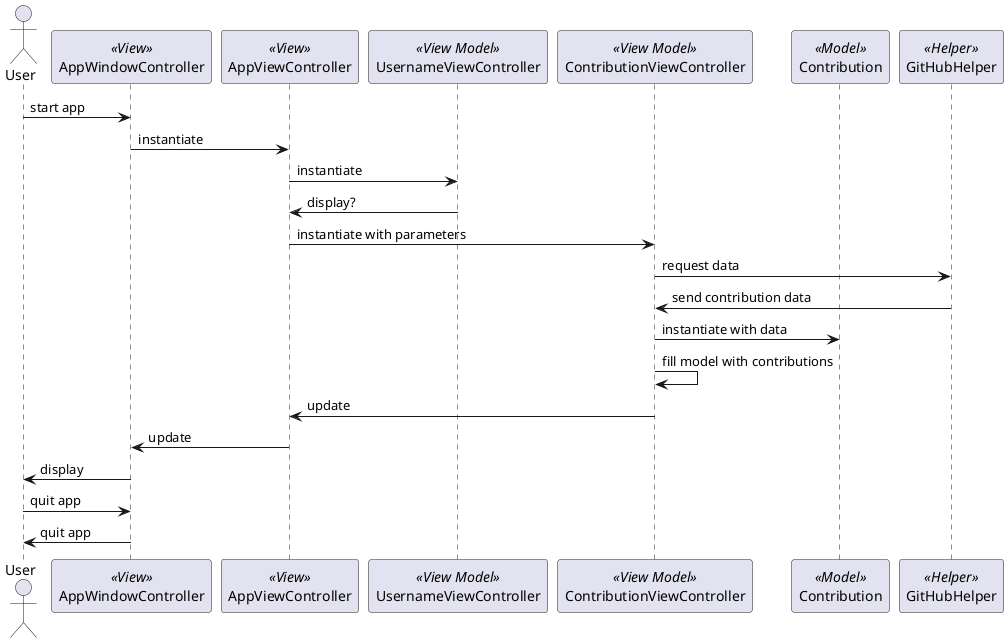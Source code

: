@startuml
actor User
participant AppWindowController << View >>
participant AppViewController << View >>
participant UsernameViewController << View Model >>
participant ContributionViewController << View Model >>
participant Contribution << Model >>
participant GitHubHelper << Helper >>

User -> AppWindowController: start app
AppWindowController -> AppViewController: instantiate
AppViewController -> UsernameViewController: instantiate
UsernameViewController -> AppViewController: display?
AppViewController -> ContributionViewController: instantiate with parameters
ContributionViewController -> GitHubHelper: request data
GitHubHelper -> ContributionViewController: send contribution data
ContributionViewController -> Contribution: instantiate with data
ContributionViewController -> ContributionViewController: fill model with contributions
ContributionViewController -> AppViewController: update
AppViewController -> AppWindowController: update
AppWindowController -> User: display
User -> AppWindowController: quit app
AppWindowController -> User: quit app
@enduml